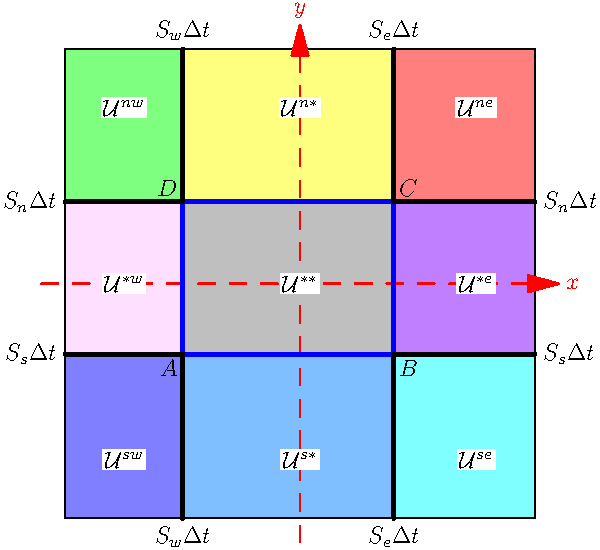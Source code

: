 size(300,0);

real sw = -1.0;
real se =  0.8;
real ss = -0.6;
real sn =  0.7;


path s1 = (sw,ss)--(sw,-2)--(-2,-2)--(-2,ss)--cycle;
filldraw(s1,blue+opacity(0.5));
path s2 = (se,ss)--(2,ss)--(2,-2)--(se,-2)--cycle;
filldraw(s2,cyan+opacity(0.5));
path s3 = (se,sn)--(2,sn)--(2,2)--(se,2)--cycle;
filldraw(s3,red+opacity(0.5));
path s4 = (sw,sn)--(sw,2)--(-2,2)--(-2,sn)--cycle;
filldraw(s4,green+opacity(0.5));
path s5 = (sw,ss)--(se,ss)--(se,sn)--(sw,sn)--cycle;
filldraw(s5,gray+opacity(0.5));

path s12 = (sw,ss)--(se,ss)--(se,-2)--(sw,-2)--cycle;
filldraw(s12,blue+cyan+opacity(0.5));
path s23 = (se,ss)--(2,ss)--(2,sn)--(se,sn)--cycle;
filldraw(s23,purple+opacity(0.5));
path s34 = (se,sn)--(se,2)--(sw,2)--(sw,sn)--cycle;
filldraw(s34,red+green+opacity(0.5));
path s41 = (sw,ss)--(sw,sn)--(-2,sn)--(-2,ss)--cycle;
filldraw(s41,pink+opacity(0.5));

pen pc = linewidth(2);

draw(Label("$x$",1),(-2.2,0)--(2.2,0),linewidth(1)+dashed+red,Arrow);
draw(Label("$y$",1),(0,-2.2)--(0,2.2),linewidth(1)+dashed+red,Arrow);
draw((sw,ss)--(se,ss)--(se,sn)--(sw,sn)--cycle,pc+blue);

label("$A$",(sw,ss),SW);
label("$B$",(se,ss),SE);
label("$C$",(se,sn),NE);
label("$D$",(sw,sn),NW);

draw(Label("$S_n\Delta t$",EndPoint),(se,sn)--(2,sn),pc);
draw(Label("$S_s\Delta t$",EndPoint),(se,ss)--(2,ss),pc);
draw(Label("$S_n\Delta t$",EndPoint),(sw,sn)--(-2,sn),pc);
draw(Label("$S_s\Delta t$",EndPoint),(sw,ss)--(-2,ss),pc);

draw(Label("$S_e\Delta t$",EndPoint),(se,sn)--(se,2),pc);
draw(Label("$S_e\Delta t$",EndPoint),(se,ss)--(se,-2),pc);
draw(Label("$S_w\Delta t$",EndPoint),(sw,sn)--(sw,2),pc);
draw(Label("$S_w\Delta t$",EndPoint),(sw,ss)--(sw,-2),pc);

label("$\mathcal{U}^{**}$",(0,0),UnFill);
label("$\mathcal{U}^{n*}$",(0,1.5),UnFill);
label("$\mathcal{U}^{s*}$",(0,-1.5),UnFill);
label("$\mathcal{U}^{*w}$",(-1.5,0),UnFill);
label("$\mathcal{U}^{*e}$",(1.5,0),UnFill);

label("$\mathcal{U}^{sw}$",(-1.5,-1.5),UnFill);
label("$\mathcal{U}^{nw}$",(-1.5, 1.5),UnFill);
label("$\mathcal{U}^{se}$",( 1.5,-1.5),UnFill);
label("$\mathcal{U}^{ne}$",( 1.5, 1.5),UnFill);
